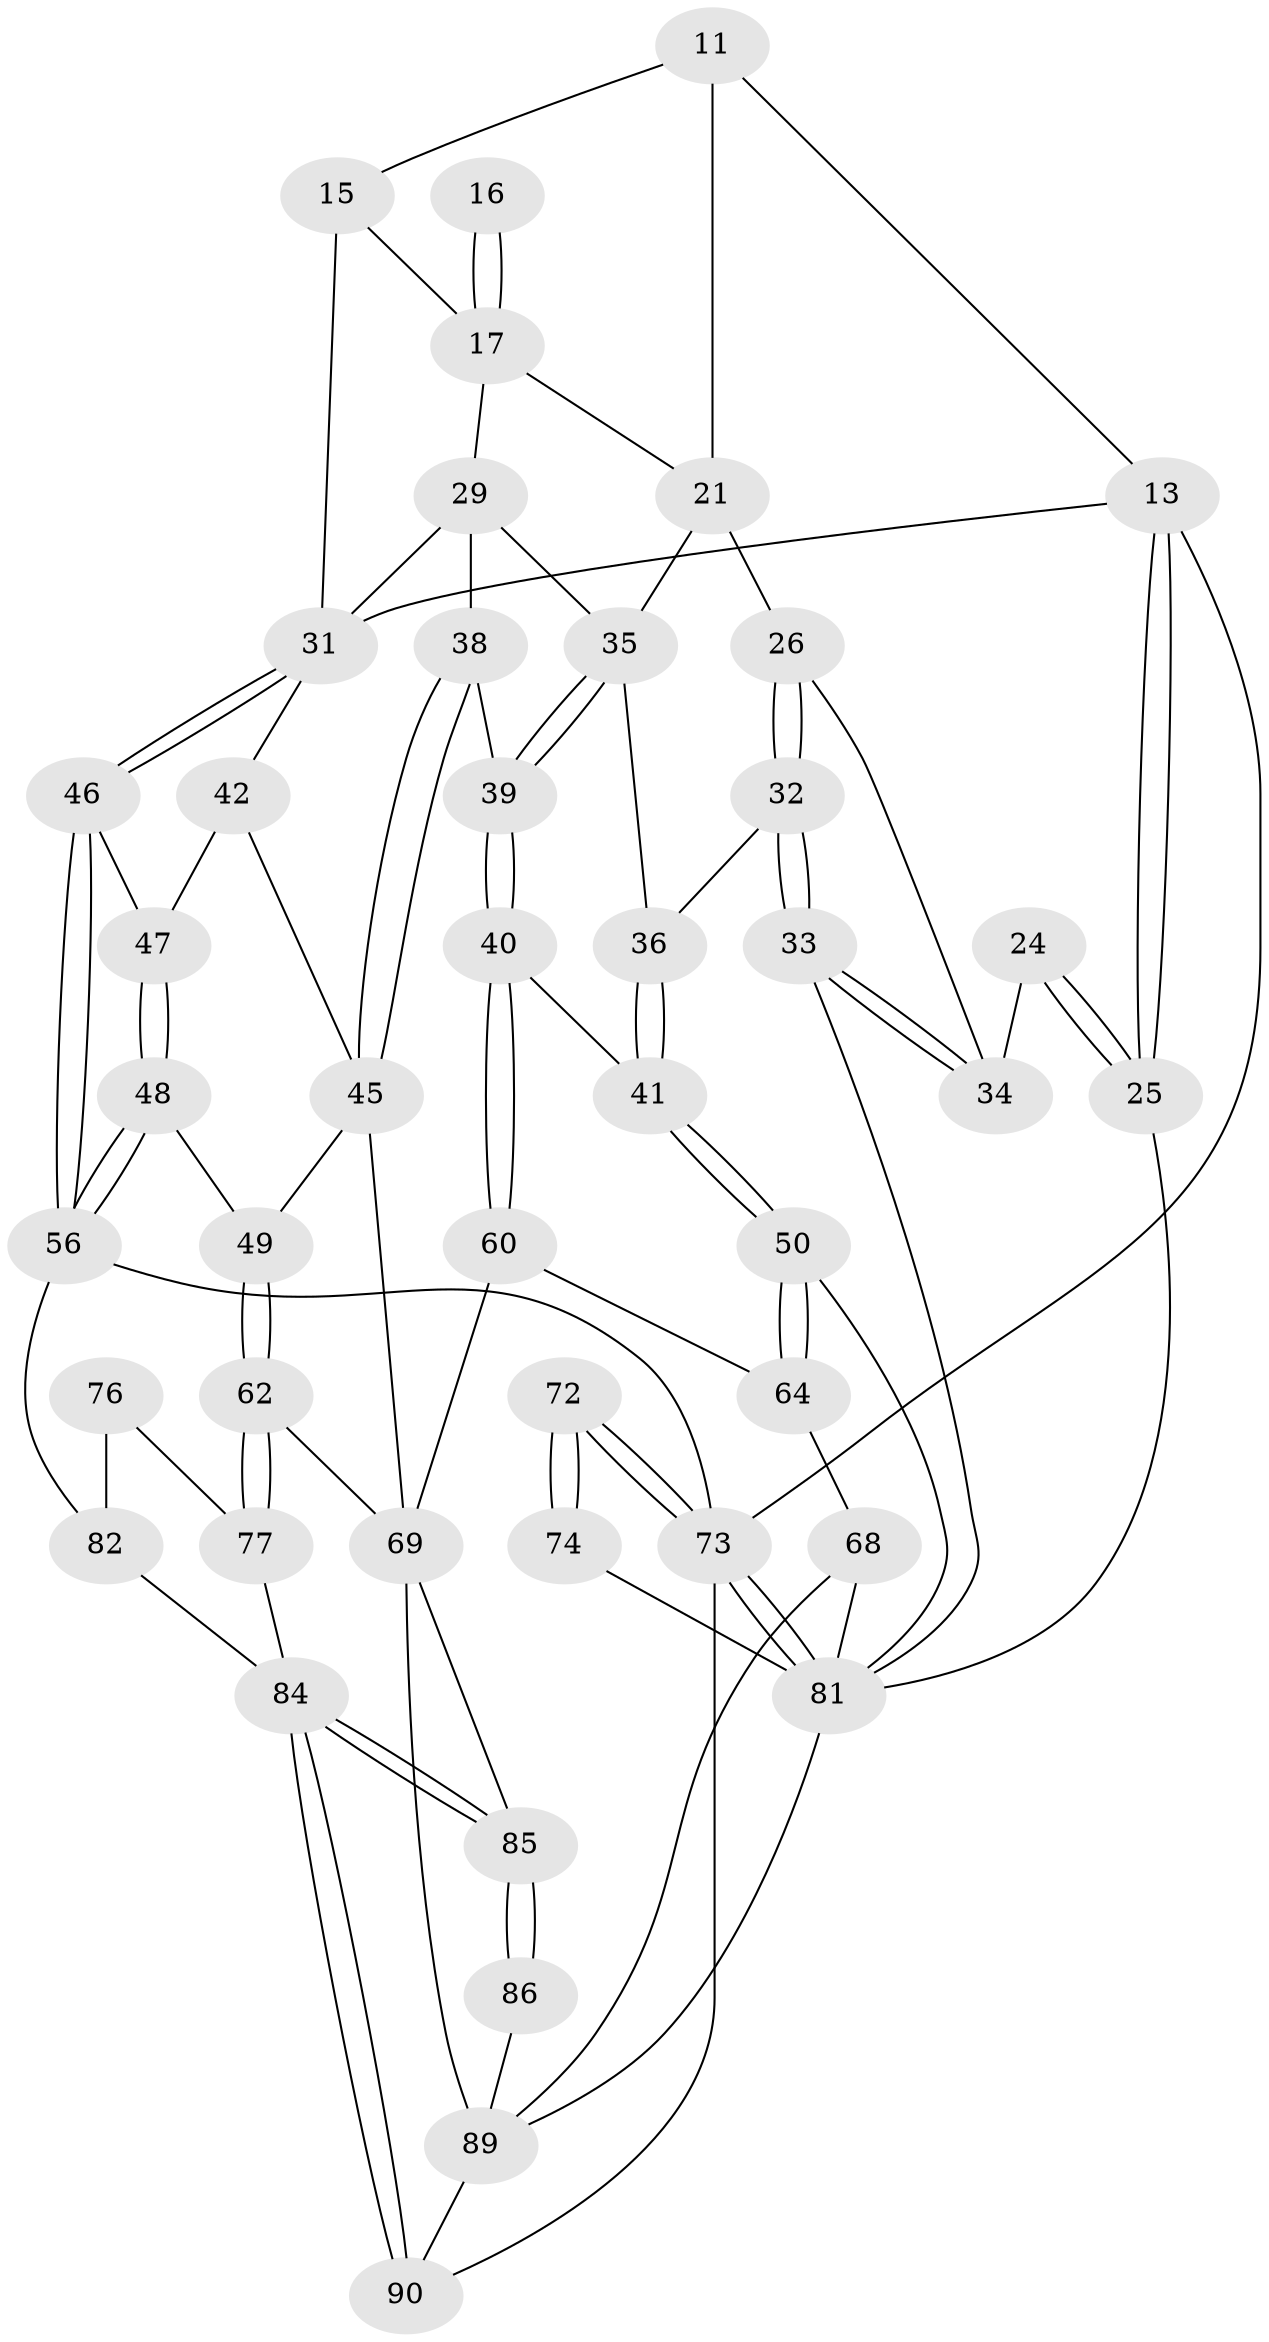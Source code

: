 // original degree distribution, {3: 0.022222222222222223, 5: 0.5333333333333333, 4: 0.23333333333333334, 6: 0.2111111111111111}
// Generated by graph-tools (version 1.1) at 2025/05/03/04/25 22:05:34]
// undirected, 45 vertices, 99 edges
graph export_dot {
graph [start="1"]
  node [color=gray90,style=filled];
  11 [pos="+0.8809815010380297+0",super="+7+2"];
  13 [pos="+0+0",super="+12"];
  15 [pos="+0.8257404396250707+0.17172619270568765",super="+8+14"];
  16 [pos="+0.5291700601779945+0.1336442709404544"];
  17 [pos="+0.5837268316144294+0.24019695336426888",super="+9+10+6"];
  21 [pos="+0.3872352942942767+0.25054325595731414",super="+4+3"];
  24 [pos="+0+0.3093475370127983"];
  25 [pos="+0+0.3096478737163278"];
  26 [pos="+0.2504222089126792+0.2506305717855081",super="+22"];
  29 [pos="+0.7203701327436663+0.36500352616753273",super="+19"];
  31 [pos="+1+0.26851692517692577",super="+30+28"];
  32 [pos="+0.2255918891813954+0.4218161744402282"];
  33 [pos="+0.20187977591457812+0.4486661781894941"];
  34 [pos="+0.11440414037553966+0.358737411363946",super="+23"];
  35 [pos="+0.45306378423893395+0.34869164569868955",super="+20"];
  36 [pos="+0.3606647667936993+0.40151094795031084"];
  38 [pos="+0.5596821010979863+0.5218066146104554",super="+37"];
  39 [pos="+0.4851543994766772+0.5325660873698356"];
  40 [pos="+0.44866145179018113+0.5622514753044374"];
  41 [pos="+0.4321371067602781+0.5522504678680642"];
  42 [pos="+0.7797584287940704+0.4130705798799424"];
  45 [pos="+0.5995514274162521+0.5569748005901649",super="+44"];
  46 [pos="+1+0.38138549922187703"];
  47 [pos="+0.8967649425387622+0.48435630579397254"];
  48 [pos="+0.9712434941394121+0.6530394293696996"];
  49 [pos="+0.9565448639466062+0.6548553008862504"];
  50 [pos="+0.19717579861466197+0.5035903471605223"];
  56 [pos="+1+0.7068575607081404",super="+55"];
  60 [pos="+0.4371746247768279+0.6653927241709818"];
  62 [pos="+0.834935601816235+0.7201778790122058"];
  64 [pos="+0.30000272161273134+0.6727687072378298",super="+63"];
  68 [pos="+0.3793029052381998+0.8016833839723321",super="+65"];
  69 [pos="+0.5592495388839724+0.8185125877657444",super="+59+58+61"];
  72 [pos="+0+1"];
  73 [pos="+0+1",super="+54"];
  74 [pos="+0.08444770189352976+0.7566498099931457",super="+71"];
  76 [pos="+0.8692011595280444+0.8251947210904856"];
  77 [pos="+0.79846652008854+0.7887901479802654"];
  81 [pos="+0.15846739669208765+1",super="+66+67+53"];
  82 [pos="+0.8844666972811797+0.912609861782588",super="+75"];
  84 [pos="+0.7992385054242259+1",super="+83+78"];
  85 [pos="+0.7276764576017477+1",super="+79+80"];
  86 [pos="+0.7040103845087987+0.9868494551629351"];
  89 [pos="+0.4348113672636956+1",super="+87+88"];
  90 [pos="+0.8229052416172274+1"];
  11 -- 13 [weight=2];
  11 -- 21;
  11 -- 15 [weight=2];
  13 -- 25;
  13 -- 25;
  13 -- 73 [weight=2];
  13 -- 31;
  15 -- 17;
  15 -- 31 [weight=2];
  16 -- 17 [weight=3];
  16 -- 17;
  17 -- 21;
  17 -- 29;
  21 -- 26 [weight=2];
  21 -- 35;
  24 -- 25;
  24 -- 25;
  24 -- 34 [weight=2];
  25 -- 81;
  26 -- 32;
  26 -- 32;
  26 -- 34;
  29 -- 38 [weight=2];
  29 -- 35;
  29 -- 31;
  31 -- 46;
  31 -- 46;
  31 -- 42;
  32 -- 33;
  32 -- 33;
  32 -- 36;
  33 -- 34;
  33 -- 34;
  33 -- 81;
  35 -- 36;
  35 -- 39;
  35 -- 39;
  36 -- 41;
  36 -- 41;
  38 -- 39;
  38 -- 45;
  38 -- 45;
  39 -- 40;
  39 -- 40;
  40 -- 41;
  40 -- 60;
  40 -- 60;
  41 -- 50;
  41 -- 50;
  42 -- 47;
  42 -- 45;
  45 -- 69 [weight=2];
  45 -- 49;
  46 -- 47;
  46 -- 56;
  46 -- 56;
  47 -- 48;
  47 -- 48;
  48 -- 49;
  48 -- 56;
  48 -- 56;
  49 -- 62;
  49 -- 62;
  50 -- 64;
  50 -- 64;
  50 -- 81;
  56 -- 73;
  56 -- 82;
  60 -- 69;
  60 -- 64;
  62 -- 77;
  62 -- 77;
  62 -- 69;
  64 -- 68 [weight=2];
  68 -- 89;
  68 -- 81;
  69 -- 85;
  69 -- 89 [weight=2];
  72 -- 73;
  72 -- 73;
  72 -- 74 [weight=2];
  72 -- 74;
  73 -- 81;
  73 -- 81;
  73 -- 90;
  74 -- 81 [weight=2];
  76 -- 77;
  76 -- 82 [weight=2];
  77 -- 84;
  81 -- 89;
  82 -- 84;
  84 -- 85 [weight=2];
  84 -- 85;
  84 -- 90;
  84 -- 90;
  85 -- 86 [weight=2];
  85 -- 86;
  86 -- 89;
  89 -- 90;
}
